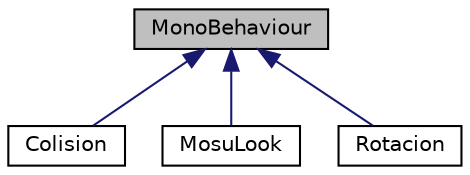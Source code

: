 digraph "MonoBehaviour"
{
 // LATEX_PDF_SIZE
  edge [fontname="Helvetica",fontsize="10",labelfontname="Helvetica",labelfontsize="10"];
  node [fontname="Helvetica",fontsize="10",shape=record];
  Node1 [label="MonoBehaviour",height=0.2,width=0.4,color="black", fillcolor="grey75", style="filled", fontcolor="black",tooltip=" "];
  Node1 -> Node2 [dir="back",color="midnightblue",fontsize="10",style="solid"];
  Node2 [label="Colision",height=0.2,width=0.4,color="black", fillcolor="white", style="filled",URL="$class_colision.html",tooltip=" "];
  Node1 -> Node3 [dir="back",color="midnightblue",fontsize="10",style="solid"];
  Node3 [label="MosuLook",height=0.2,width=0.4,color="black", fillcolor="white", style="filled",URL="$class_mosu_look.html",tooltip=" "];
  Node1 -> Node4 [dir="back",color="midnightblue",fontsize="10",style="solid"];
  Node4 [label="Rotacion",height=0.2,width=0.4,color="black", fillcolor="white", style="filled",URL="$class_rotacion.html",tooltip=" "];
}
